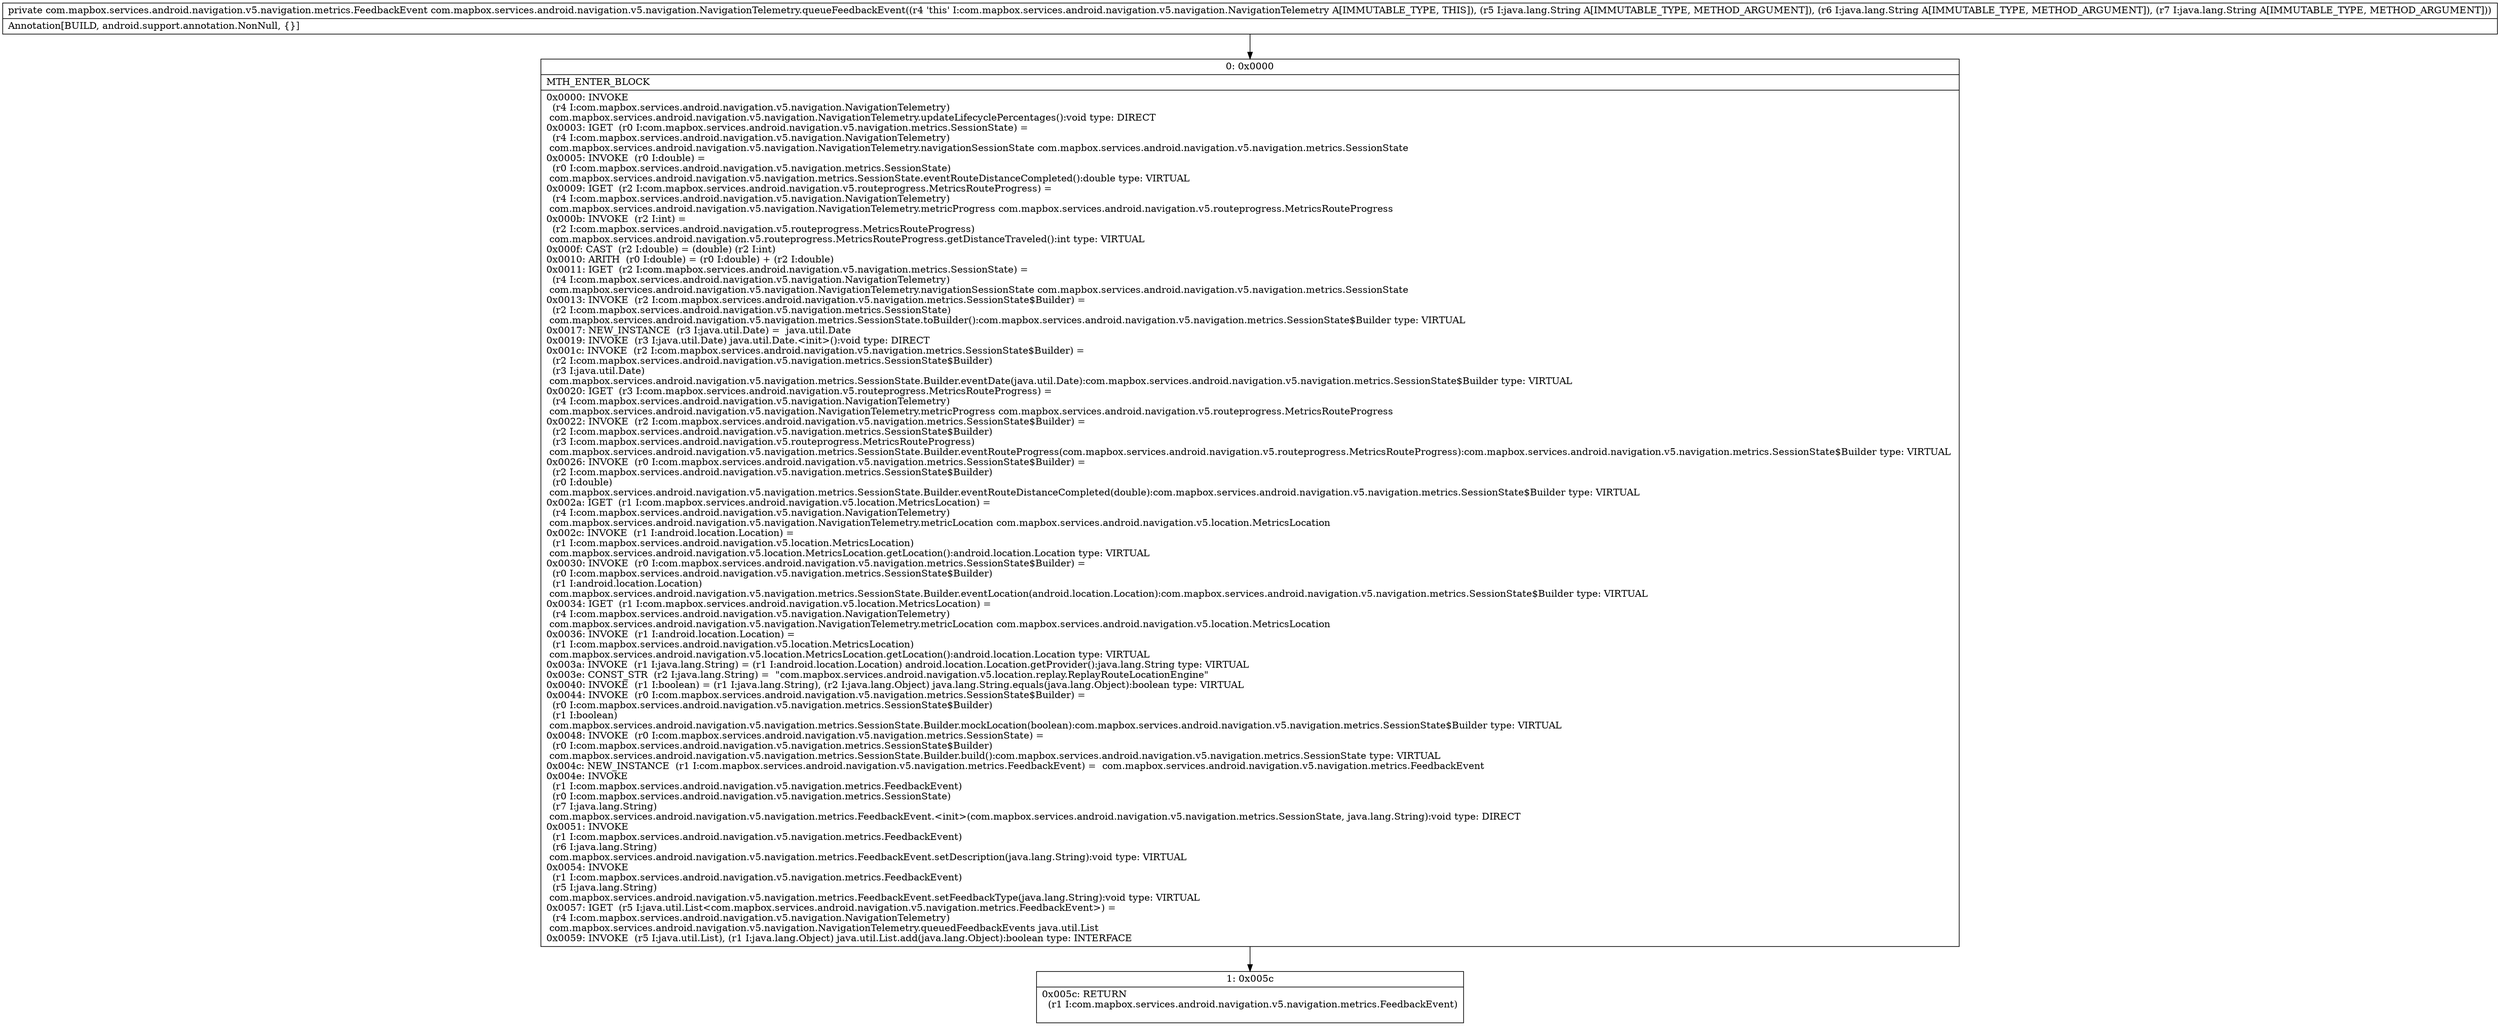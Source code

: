 digraph "CFG forcom.mapbox.services.android.navigation.v5.navigation.NavigationTelemetry.queueFeedbackEvent(Ljava\/lang\/String;Ljava\/lang\/String;Ljava\/lang\/String;)Lcom\/mapbox\/services\/android\/navigation\/v5\/navigation\/metrics\/FeedbackEvent;" {
Node_0 [shape=record,label="{0\:\ 0x0000|MTH_ENTER_BLOCK\l|0x0000: INVOKE  \l  (r4 I:com.mapbox.services.android.navigation.v5.navigation.NavigationTelemetry)\l com.mapbox.services.android.navigation.v5.navigation.NavigationTelemetry.updateLifecyclePercentages():void type: DIRECT \l0x0003: IGET  (r0 I:com.mapbox.services.android.navigation.v5.navigation.metrics.SessionState) = \l  (r4 I:com.mapbox.services.android.navigation.v5.navigation.NavigationTelemetry)\l com.mapbox.services.android.navigation.v5.navigation.NavigationTelemetry.navigationSessionState com.mapbox.services.android.navigation.v5.navigation.metrics.SessionState \l0x0005: INVOKE  (r0 I:double) = \l  (r0 I:com.mapbox.services.android.navigation.v5.navigation.metrics.SessionState)\l com.mapbox.services.android.navigation.v5.navigation.metrics.SessionState.eventRouteDistanceCompleted():double type: VIRTUAL \l0x0009: IGET  (r2 I:com.mapbox.services.android.navigation.v5.routeprogress.MetricsRouteProgress) = \l  (r4 I:com.mapbox.services.android.navigation.v5.navigation.NavigationTelemetry)\l com.mapbox.services.android.navigation.v5.navigation.NavigationTelemetry.metricProgress com.mapbox.services.android.navigation.v5.routeprogress.MetricsRouteProgress \l0x000b: INVOKE  (r2 I:int) = \l  (r2 I:com.mapbox.services.android.navigation.v5.routeprogress.MetricsRouteProgress)\l com.mapbox.services.android.navigation.v5.routeprogress.MetricsRouteProgress.getDistanceTraveled():int type: VIRTUAL \l0x000f: CAST  (r2 I:double) = (double) (r2 I:int) \l0x0010: ARITH  (r0 I:double) = (r0 I:double) + (r2 I:double) \l0x0011: IGET  (r2 I:com.mapbox.services.android.navigation.v5.navigation.metrics.SessionState) = \l  (r4 I:com.mapbox.services.android.navigation.v5.navigation.NavigationTelemetry)\l com.mapbox.services.android.navigation.v5.navigation.NavigationTelemetry.navigationSessionState com.mapbox.services.android.navigation.v5.navigation.metrics.SessionState \l0x0013: INVOKE  (r2 I:com.mapbox.services.android.navigation.v5.navigation.metrics.SessionState$Builder) = \l  (r2 I:com.mapbox.services.android.navigation.v5.navigation.metrics.SessionState)\l com.mapbox.services.android.navigation.v5.navigation.metrics.SessionState.toBuilder():com.mapbox.services.android.navigation.v5.navigation.metrics.SessionState$Builder type: VIRTUAL \l0x0017: NEW_INSTANCE  (r3 I:java.util.Date) =  java.util.Date \l0x0019: INVOKE  (r3 I:java.util.Date) java.util.Date.\<init\>():void type: DIRECT \l0x001c: INVOKE  (r2 I:com.mapbox.services.android.navigation.v5.navigation.metrics.SessionState$Builder) = \l  (r2 I:com.mapbox.services.android.navigation.v5.navigation.metrics.SessionState$Builder)\l  (r3 I:java.util.Date)\l com.mapbox.services.android.navigation.v5.navigation.metrics.SessionState.Builder.eventDate(java.util.Date):com.mapbox.services.android.navigation.v5.navigation.metrics.SessionState$Builder type: VIRTUAL \l0x0020: IGET  (r3 I:com.mapbox.services.android.navigation.v5.routeprogress.MetricsRouteProgress) = \l  (r4 I:com.mapbox.services.android.navigation.v5.navigation.NavigationTelemetry)\l com.mapbox.services.android.navigation.v5.navigation.NavigationTelemetry.metricProgress com.mapbox.services.android.navigation.v5.routeprogress.MetricsRouteProgress \l0x0022: INVOKE  (r2 I:com.mapbox.services.android.navigation.v5.navigation.metrics.SessionState$Builder) = \l  (r2 I:com.mapbox.services.android.navigation.v5.navigation.metrics.SessionState$Builder)\l  (r3 I:com.mapbox.services.android.navigation.v5.routeprogress.MetricsRouteProgress)\l com.mapbox.services.android.navigation.v5.navigation.metrics.SessionState.Builder.eventRouteProgress(com.mapbox.services.android.navigation.v5.routeprogress.MetricsRouteProgress):com.mapbox.services.android.navigation.v5.navigation.metrics.SessionState$Builder type: VIRTUAL \l0x0026: INVOKE  (r0 I:com.mapbox.services.android.navigation.v5.navigation.metrics.SessionState$Builder) = \l  (r2 I:com.mapbox.services.android.navigation.v5.navigation.metrics.SessionState$Builder)\l  (r0 I:double)\l com.mapbox.services.android.navigation.v5.navigation.metrics.SessionState.Builder.eventRouteDistanceCompleted(double):com.mapbox.services.android.navigation.v5.navigation.metrics.SessionState$Builder type: VIRTUAL \l0x002a: IGET  (r1 I:com.mapbox.services.android.navigation.v5.location.MetricsLocation) = \l  (r4 I:com.mapbox.services.android.navigation.v5.navigation.NavigationTelemetry)\l com.mapbox.services.android.navigation.v5.navigation.NavigationTelemetry.metricLocation com.mapbox.services.android.navigation.v5.location.MetricsLocation \l0x002c: INVOKE  (r1 I:android.location.Location) = \l  (r1 I:com.mapbox.services.android.navigation.v5.location.MetricsLocation)\l com.mapbox.services.android.navigation.v5.location.MetricsLocation.getLocation():android.location.Location type: VIRTUAL \l0x0030: INVOKE  (r0 I:com.mapbox.services.android.navigation.v5.navigation.metrics.SessionState$Builder) = \l  (r0 I:com.mapbox.services.android.navigation.v5.navigation.metrics.SessionState$Builder)\l  (r1 I:android.location.Location)\l com.mapbox.services.android.navigation.v5.navigation.metrics.SessionState.Builder.eventLocation(android.location.Location):com.mapbox.services.android.navigation.v5.navigation.metrics.SessionState$Builder type: VIRTUAL \l0x0034: IGET  (r1 I:com.mapbox.services.android.navigation.v5.location.MetricsLocation) = \l  (r4 I:com.mapbox.services.android.navigation.v5.navigation.NavigationTelemetry)\l com.mapbox.services.android.navigation.v5.navigation.NavigationTelemetry.metricLocation com.mapbox.services.android.navigation.v5.location.MetricsLocation \l0x0036: INVOKE  (r1 I:android.location.Location) = \l  (r1 I:com.mapbox.services.android.navigation.v5.location.MetricsLocation)\l com.mapbox.services.android.navigation.v5.location.MetricsLocation.getLocation():android.location.Location type: VIRTUAL \l0x003a: INVOKE  (r1 I:java.lang.String) = (r1 I:android.location.Location) android.location.Location.getProvider():java.lang.String type: VIRTUAL \l0x003e: CONST_STR  (r2 I:java.lang.String) =  \"com.mapbox.services.android.navigation.v5.location.replay.ReplayRouteLocationEngine\" \l0x0040: INVOKE  (r1 I:boolean) = (r1 I:java.lang.String), (r2 I:java.lang.Object) java.lang.String.equals(java.lang.Object):boolean type: VIRTUAL \l0x0044: INVOKE  (r0 I:com.mapbox.services.android.navigation.v5.navigation.metrics.SessionState$Builder) = \l  (r0 I:com.mapbox.services.android.navigation.v5.navigation.metrics.SessionState$Builder)\l  (r1 I:boolean)\l com.mapbox.services.android.navigation.v5.navigation.metrics.SessionState.Builder.mockLocation(boolean):com.mapbox.services.android.navigation.v5.navigation.metrics.SessionState$Builder type: VIRTUAL \l0x0048: INVOKE  (r0 I:com.mapbox.services.android.navigation.v5.navigation.metrics.SessionState) = \l  (r0 I:com.mapbox.services.android.navigation.v5.navigation.metrics.SessionState$Builder)\l com.mapbox.services.android.navigation.v5.navigation.metrics.SessionState.Builder.build():com.mapbox.services.android.navigation.v5.navigation.metrics.SessionState type: VIRTUAL \l0x004c: NEW_INSTANCE  (r1 I:com.mapbox.services.android.navigation.v5.navigation.metrics.FeedbackEvent) =  com.mapbox.services.android.navigation.v5.navigation.metrics.FeedbackEvent \l0x004e: INVOKE  \l  (r1 I:com.mapbox.services.android.navigation.v5.navigation.metrics.FeedbackEvent)\l  (r0 I:com.mapbox.services.android.navigation.v5.navigation.metrics.SessionState)\l  (r7 I:java.lang.String)\l com.mapbox.services.android.navigation.v5.navigation.metrics.FeedbackEvent.\<init\>(com.mapbox.services.android.navigation.v5.navigation.metrics.SessionState, java.lang.String):void type: DIRECT \l0x0051: INVOKE  \l  (r1 I:com.mapbox.services.android.navigation.v5.navigation.metrics.FeedbackEvent)\l  (r6 I:java.lang.String)\l com.mapbox.services.android.navigation.v5.navigation.metrics.FeedbackEvent.setDescription(java.lang.String):void type: VIRTUAL \l0x0054: INVOKE  \l  (r1 I:com.mapbox.services.android.navigation.v5.navigation.metrics.FeedbackEvent)\l  (r5 I:java.lang.String)\l com.mapbox.services.android.navigation.v5.navigation.metrics.FeedbackEvent.setFeedbackType(java.lang.String):void type: VIRTUAL \l0x0057: IGET  (r5 I:java.util.List\<com.mapbox.services.android.navigation.v5.navigation.metrics.FeedbackEvent\>) = \l  (r4 I:com.mapbox.services.android.navigation.v5.navigation.NavigationTelemetry)\l com.mapbox.services.android.navigation.v5.navigation.NavigationTelemetry.queuedFeedbackEvents java.util.List \l0x0059: INVOKE  (r5 I:java.util.List), (r1 I:java.lang.Object) java.util.List.add(java.lang.Object):boolean type: INTERFACE \l}"];
Node_1 [shape=record,label="{1\:\ 0x005c|0x005c: RETURN  \l  (r1 I:com.mapbox.services.android.navigation.v5.navigation.metrics.FeedbackEvent)\l \l}"];
MethodNode[shape=record,label="{private com.mapbox.services.android.navigation.v5.navigation.metrics.FeedbackEvent com.mapbox.services.android.navigation.v5.navigation.NavigationTelemetry.queueFeedbackEvent((r4 'this' I:com.mapbox.services.android.navigation.v5.navigation.NavigationTelemetry A[IMMUTABLE_TYPE, THIS]), (r5 I:java.lang.String A[IMMUTABLE_TYPE, METHOD_ARGUMENT]), (r6 I:java.lang.String A[IMMUTABLE_TYPE, METHOD_ARGUMENT]), (r7 I:java.lang.String A[IMMUTABLE_TYPE, METHOD_ARGUMENT]))  | Annotation[BUILD, android.support.annotation.NonNull, \{\}]\l}"];
MethodNode -> Node_0;
Node_0 -> Node_1;
}

